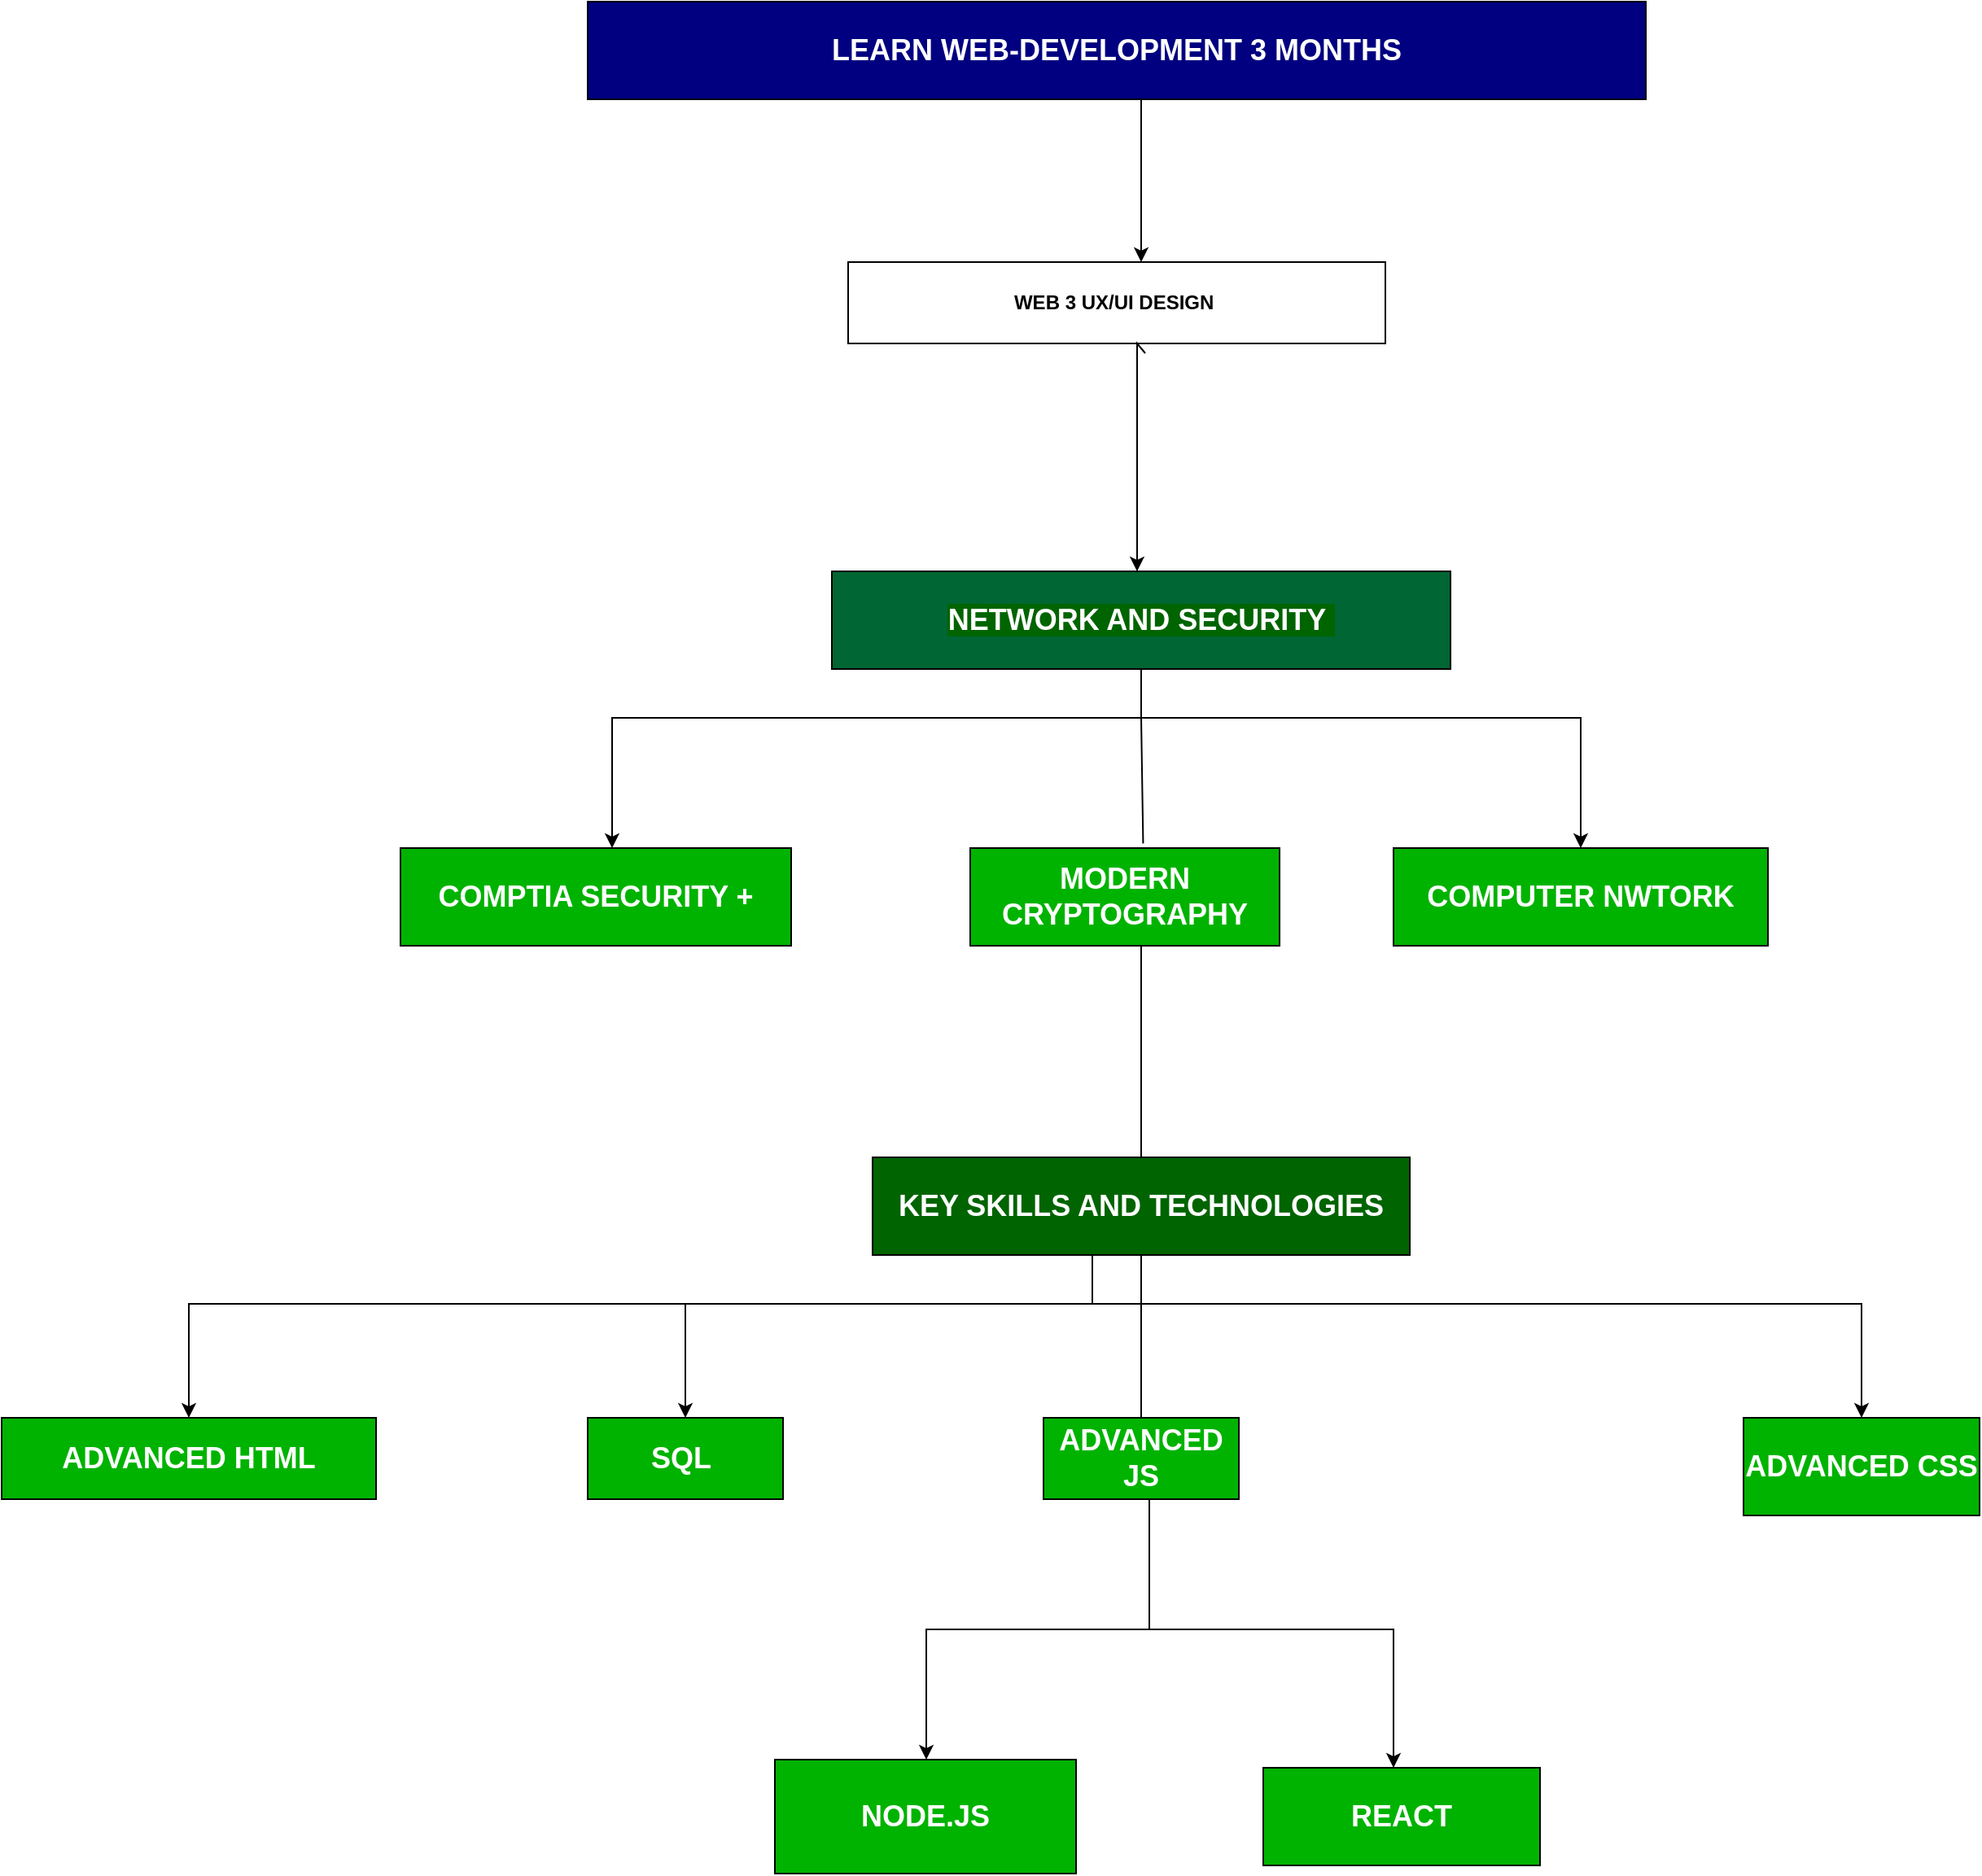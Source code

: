 <mxfile version="21.7.2" type="github">
  <diagram name="Page-1" id="ptgx6MRMU3JIALGFSwDf">
    <mxGraphModel dx="2915" dy="1223" grid="1" gridSize="10" guides="1" tooltips="1" connect="1" arrows="1" fold="1" page="1" pageScale="1" pageWidth="850" pageHeight="1100" math="0" shadow="0">
      <root>
        <mxCell id="0" />
        <mxCell id="1" parent="0" />
        <mxCell id="2ljxNgmDqB6YfOjgcQZT-61" value="" style="edgeStyle=orthogonalEdgeStyle;rounded=0;orthogonalLoop=1;jettySize=auto;html=1;" edge="1" parent="1" source="2ljxNgmDqB6YfOjgcQZT-1" target="2ljxNgmDqB6YfOjgcQZT-49">
          <mxGeometry relative="1" as="geometry">
            <Array as="points">
              <mxPoint x="880" y="150" />
              <mxPoint x="880" y="150" />
            </Array>
          </mxGeometry>
        </mxCell>
        <mxCell id="2ljxNgmDqB6YfOjgcQZT-1" value="&lt;h2&gt;&lt;b&gt;&lt;font color=&quot;#ffffff&quot;&gt;LEARN WEB-DEVELOPMENT 3 MONTHS&lt;/font&gt;&lt;/b&gt;&lt;/h2&gt;" style="rounded=0;whiteSpace=wrap;html=1;fillColor=#000080;" vertex="1" parent="1">
          <mxGeometry x="540" y="50" width="650" height="60" as="geometry" />
        </mxCell>
        <mxCell id="2ljxNgmDqB6YfOjgcQZT-6" value="" style="edgeStyle=orthogonalEdgeStyle;rounded=0;orthogonalLoop=1;jettySize=auto;html=1;exitX=0.5;exitY=1;exitDx=0;exitDy=0;entryX=0.5;entryY=0;entryDx=0;entryDy=0;" edge="1" parent="1" source="2ljxNgmDqB6YfOjgcQZT-3" target="2ljxNgmDqB6YfOjgcQZT-5">
          <mxGeometry relative="1" as="geometry">
            <mxPoint x="885" y="840.0" as="sourcePoint" />
            <mxPoint x="300" y="830" as="targetPoint" />
            <Array as="points">
              <mxPoint x="880" y="850" />
              <mxPoint x="295" y="850" />
            </Array>
          </mxGeometry>
        </mxCell>
        <mxCell id="2ljxNgmDqB6YfOjgcQZT-15" style="edgeStyle=orthogonalEdgeStyle;rounded=0;orthogonalLoop=1;jettySize=auto;html=1;entryX=0.5;entryY=0;entryDx=0;entryDy=0;" edge="1" parent="1" target="2ljxNgmDqB6YfOjgcQZT-8">
          <mxGeometry relative="1" as="geometry">
            <mxPoint x="1319" y="890" as="targetPoint" />
            <mxPoint x="850" y="820" as="sourcePoint" />
            <Array as="points">
              <mxPoint x="850" y="850" />
              <mxPoint x="1323" y="850" />
            </Array>
          </mxGeometry>
        </mxCell>
        <mxCell id="2ljxNgmDqB6YfOjgcQZT-3" value="&lt;h2&gt;&lt;b&gt;&lt;font color=&quot;#ffffff&quot;&gt;KEY SKILLS AND TECHNOLOGIES&lt;/font&gt;&lt;/b&gt;&lt;/h2&gt;" style="rounded=0;whiteSpace=wrap;html=1;fillColor=#006400;" vertex="1" parent="1">
          <mxGeometry x="715" y="760" width="330" height="60" as="geometry" />
        </mxCell>
        <mxCell id="2ljxNgmDqB6YfOjgcQZT-5" value="&lt;h2&gt;&lt;b style=&quot;background-color: rgb(0, 179, 0);&quot;&gt;&lt;font color=&quot;#ffffff&quot;&gt;ADVANCED HTML&lt;/font&gt;&lt;/b&gt;&lt;/h2&gt;" style="whiteSpace=wrap;html=1;rounded=0;fillColor=#00B300;" vertex="1" parent="1">
          <mxGeometry x="180" y="920" width="230" height="50" as="geometry" />
        </mxCell>
        <mxCell id="2ljxNgmDqB6YfOjgcQZT-8" value="&lt;h2&gt;&lt;b&gt;&lt;font color=&quot;#ffffff&quot;&gt;ADVANCED CSS&lt;/font&gt;&lt;/b&gt;&lt;/h2&gt;" style="rounded=0;whiteSpace=wrap;html=1;fillColor=#00B300;" vertex="1" parent="1">
          <mxGeometry x="1250" y="920" width="145" height="60" as="geometry" />
        </mxCell>
        <mxCell id="2ljxNgmDqB6YfOjgcQZT-21" value="" style="edgeStyle=orthogonalEdgeStyle;rounded=0;orthogonalLoop=1;jettySize=auto;html=1;" edge="1" parent="1" source="2ljxNgmDqB6YfOjgcQZT-11" target="2ljxNgmDqB6YfOjgcQZT-20">
          <mxGeometry relative="1" as="geometry">
            <Array as="points">
              <mxPoint x="885" y="1050" />
              <mxPoint x="748" y="1050" />
            </Array>
          </mxGeometry>
        </mxCell>
        <mxCell id="2ljxNgmDqB6YfOjgcQZT-26" value="" style="edgeStyle=orthogonalEdgeStyle;rounded=0;orthogonalLoop=1;jettySize=auto;html=1;" edge="1" parent="1" source="2ljxNgmDqB6YfOjgcQZT-11" target="2ljxNgmDqB6YfOjgcQZT-25">
          <mxGeometry relative="1" as="geometry">
            <Array as="points">
              <mxPoint x="885" y="1050" />
              <mxPoint x="1035" y="1050" />
            </Array>
          </mxGeometry>
        </mxCell>
        <mxCell id="2ljxNgmDqB6YfOjgcQZT-11" value="&lt;h2&gt;&lt;b style=&quot;background-color: rgb(0, 179, 0);&quot;&gt;&lt;font color=&quot;#ffffff&quot;&gt;ADVANCED JS&lt;/font&gt;&lt;/b&gt;&lt;/h2&gt;" style="rounded=0;whiteSpace=wrap;html=1;fillColor=#00B300;" vertex="1" parent="1">
          <mxGeometry x="820" y="920" width="120" height="50" as="geometry" />
        </mxCell>
        <mxCell id="2ljxNgmDqB6YfOjgcQZT-20" value="&lt;h2&gt;&lt;b&gt;&lt;font color=&quot;#ffffff&quot;&gt;NODE.JS&lt;/font&gt;&lt;/b&gt;&lt;/h2&gt;" style="whiteSpace=wrap;html=1;rounded=0;fillColor=#00B300;" vertex="1" parent="1">
          <mxGeometry x="655" y="1130" width="185" height="70" as="geometry" />
        </mxCell>
        <mxCell id="2ljxNgmDqB6YfOjgcQZT-25" value="&lt;h2&gt;&lt;b&gt;&lt;font color=&quot;#ffffff&quot;&gt;REACT&lt;/font&gt;&lt;/b&gt;&lt;/h2&gt;" style="whiteSpace=wrap;html=1;rounded=0;fillColor=#00B300;" vertex="1" parent="1">
          <mxGeometry x="955" y="1135" width="170" height="60" as="geometry" />
        </mxCell>
        <mxCell id="2ljxNgmDqB6YfOjgcQZT-32" value="" style="edgeStyle=orthogonalEdgeStyle;rounded=0;orthogonalLoop=1;jettySize=auto;html=1;exitX=0.455;exitY=0;exitDx=0;exitDy=0;exitPerimeter=0;" edge="1" parent="1" source="2ljxNgmDqB6YfOjgcQZT-28">
          <mxGeometry relative="1" as="geometry">
            <mxPoint x="555" y="570" as="targetPoint" />
            <Array as="points">
              <mxPoint x="880" y="400" />
              <mxPoint x="880" y="490" />
              <mxPoint x="555" y="490" />
            </Array>
          </mxGeometry>
        </mxCell>
        <mxCell id="2ljxNgmDqB6YfOjgcQZT-39" style="edgeStyle=orthogonalEdgeStyle;rounded=0;orthogonalLoop=1;jettySize=auto;html=1;entryX=0.5;entryY=0;entryDx=0;entryDy=0;" edge="1" parent="1" source="2ljxNgmDqB6YfOjgcQZT-28" target="2ljxNgmDqB6YfOjgcQZT-33">
          <mxGeometry relative="1" as="geometry">
            <mxPoint x="1150" y="550" as="targetPoint" />
            <Array as="points">
              <mxPoint x="880" y="490" />
              <mxPoint x="1150" y="490" />
            </Array>
          </mxGeometry>
        </mxCell>
        <mxCell id="2ljxNgmDqB6YfOjgcQZT-28" value="&lt;h2&gt;&lt;b style=&quot;background-color: rgb(0, 100, 0);&quot;&gt;&lt;font color=&quot;#ffffff&quot;&gt;NETWORK AND SECURITY&amp;nbsp;&lt;/font&gt;&lt;/b&gt;&lt;/h2&gt;" style="whiteSpace=wrap;html=1;rounded=0;fillColor=#006633;" vertex="1" parent="1">
          <mxGeometry x="690" y="400" width="380" height="60" as="geometry" />
        </mxCell>
        <mxCell id="2ljxNgmDqB6YfOjgcQZT-31" value="&lt;h2&gt;&lt;b&gt;&lt;font color=&quot;#ffffff&quot;&gt;COMPTIA SECURITY +&lt;/font&gt;&lt;/b&gt;&lt;/h2&gt;" style="whiteSpace=wrap;html=1;rounded=0;fillColor=#00b300;" vertex="1" parent="1">
          <mxGeometry x="425" y="570" width="240" height="60" as="geometry" />
        </mxCell>
        <mxCell id="2ljxNgmDqB6YfOjgcQZT-33" value="&lt;h2&gt;&lt;b&gt;&lt;font color=&quot;#ffffff&quot;&gt;COMPUTER NWTORK&lt;/font&gt;&lt;/b&gt;&lt;/h2&gt;" style="whiteSpace=wrap;html=1;rounded=0;fillColor=#00B300;" vertex="1" parent="1">
          <mxGeometry x="1035" y="570" width="230" height="60" as="geometry" />
        </mxCell>
        <mxCell id="2ljxNgmDqB6YfOjgcQZT-48" value="" style="endArrow=none;html=1;rounded=0;exitX=0.5;exitY=0;exitDx=0;exitDy=0;" edge="1" parent="1" source="2ljxNgmDqB6YfOjgcQZT-3">
          <mxGeometry width="50" height="50" relative="1" as="geometry">
            <mxPoint x="881" y="750" as="sourcePoint" />
            <mxPoint x="880" y="620" as="targetPoint" />
          </mxGeometry>
        </mxCell>
        <mxCell id="2ljxNgmDqB6YfOjgcQZT-49" value="&lt;b&gt;WEB 3 UX/UI DESIGN&amp;nbsp;&lt;/b&gt;" style="rounded=0;whiteSpace=wrap;html=1;" vertex="1" parent="1">
          <mxGeometry x="700" y="210" width="330" height="50" as="geometry" />
        </mxCell>
        <mxCell id="2ljxNgmDqB6YfOjgcQZT-50" value="&lt;h2&gt;&lt;b&gt;&lt;font color=&quot;#ffffff&quot;&gt;MODERN CRYPTOGRAPHY&lt;/font&gt;&lt;/b&gt;&lt;/h2&gt;" style="rounded=0;whiteSpace=wrap;html=1;fillColor=#00B300;" vertex="1" parent="1">
          <mxGeometry x="775" y="570" width="190" height="60" as="geometry" />
        </mxCell>
        <mxCell id="2ljxNgmDqB6YfOjgcQZT-55" value="" style="endArrow=none;html=1;rounded=0;exitX=0.559;exitY=-0.047;exitDx=0;exitDy=0;exitPerimeter=0;" edge="1" parent="1" source="2ljxNgmDqB6YfOjgcQZT-50">
          <mxGeometry width="50" height="50" relative="1" as="geometry">
            <mxPoint x="880" y="550" as="sourcePoint" />
            <mxPoint x="880" y="490" as="targetPoint" />
          </mxGeometry>
        </mxCell>
        <mxCell id="2ljxNgmDqB6YfOjgcQZT-60" value="" style="endArrow=classic;html=1;rounded=0;exitX=0.5;exitY=1;exitDx=0;exitDy=0;" edge="1" parent="1">
          <mxGeometry width="50" height="50" relative="1" as="geometry">
            <mxPoint x="882.51" y="266" as="sourcePoint" />
            <mxPoint x="877.49" y="400" as="targetPoint" />
            <Array as="points">
              <mxPoint x="877.49" y="260" />
            </Array>
          </mxGeometry>
        </mxCell>
        <mxCell id="2ljxNgmDqB6YfOjgcQZT-63" value="&lt;h2&gt;&lt;font color=&quot;#ffffff&quot;&gt;SQL&amp;nbsp;&lt;/font&gt;&lt;/h2&gt;" style="rounded=0;whiteSpace=wrap;html=1;fillColor=#00B300;" vertex="1" parent="1">
          <mxGeometry x="540" y="920" width="120" height="50" as="geometry" />
        </mxCell>
        <mxCell id="2ljxNgmDqB6YfOjgcQZT-66" value="" style="endArrow=classic;html=1;rounded=0;" edge="1" parent="1">
          <mxGeometry width="50" height="50" relative="1" as="geometry">
            <mxPoint x="600" y="850" as="sourcePoint" />
            <mxPoint x="600" y="920" as="targetPoint" />
          </mxGeometry>
        </mxCell>
        <mxCell id="2ljxNgmDqB6YfOjgcQZT-71" value="" style="endArrow=none;html=1;rounded=0;exitX=0.5;exitY=0;exitDx=0;exitDy=0;" edge="1" parent="1" source="2ljxNgmDqB6YfOjgcQZT-11">
          <mxGeometry width="50" height="50" relative="1" as="geometry">
            <mxPoint x="1170" y="810" as="sourcePoint" />
            <mxPoint x="880" y="850" as="targetPoint" />
          </mxGeometry>
        </mxCell>
      </root>
    </mxGraphModel>
  </diagram>
</mxfile>
